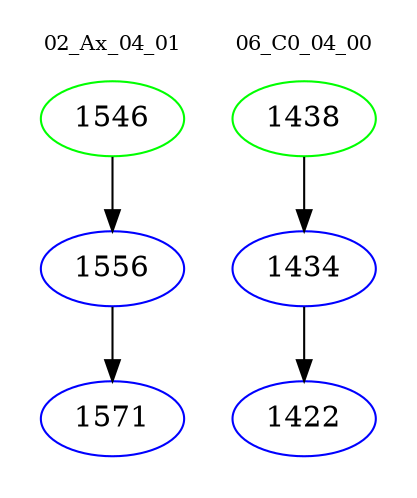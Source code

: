 digraph{
subgraph cluster_0 {
color = white
label = "02_Ax_04_01";
fontsize=10;
T0_1546 [label="1546", color="green"]
T0_1546 -> T0_1556 [color="black"]
T0_1556 [label="1556", color="blue"]
T0_1556 -> T0_1571 [color="black"]
T0_1571 [label="1571", color="blue"]
}
subgraph cluster_1 {
color = white
label = "06_C0_04_00";
fontsize=10;
T1_1438 [label="1438", color="green"]
T1_1438 -> T1_1434 [color="black"]
T1_1434 [label="1434", color="blue"]
T1_1434 -> T1_1422 [color="black"]
T1_1422 [label="1422", color="blue"]
}
}
